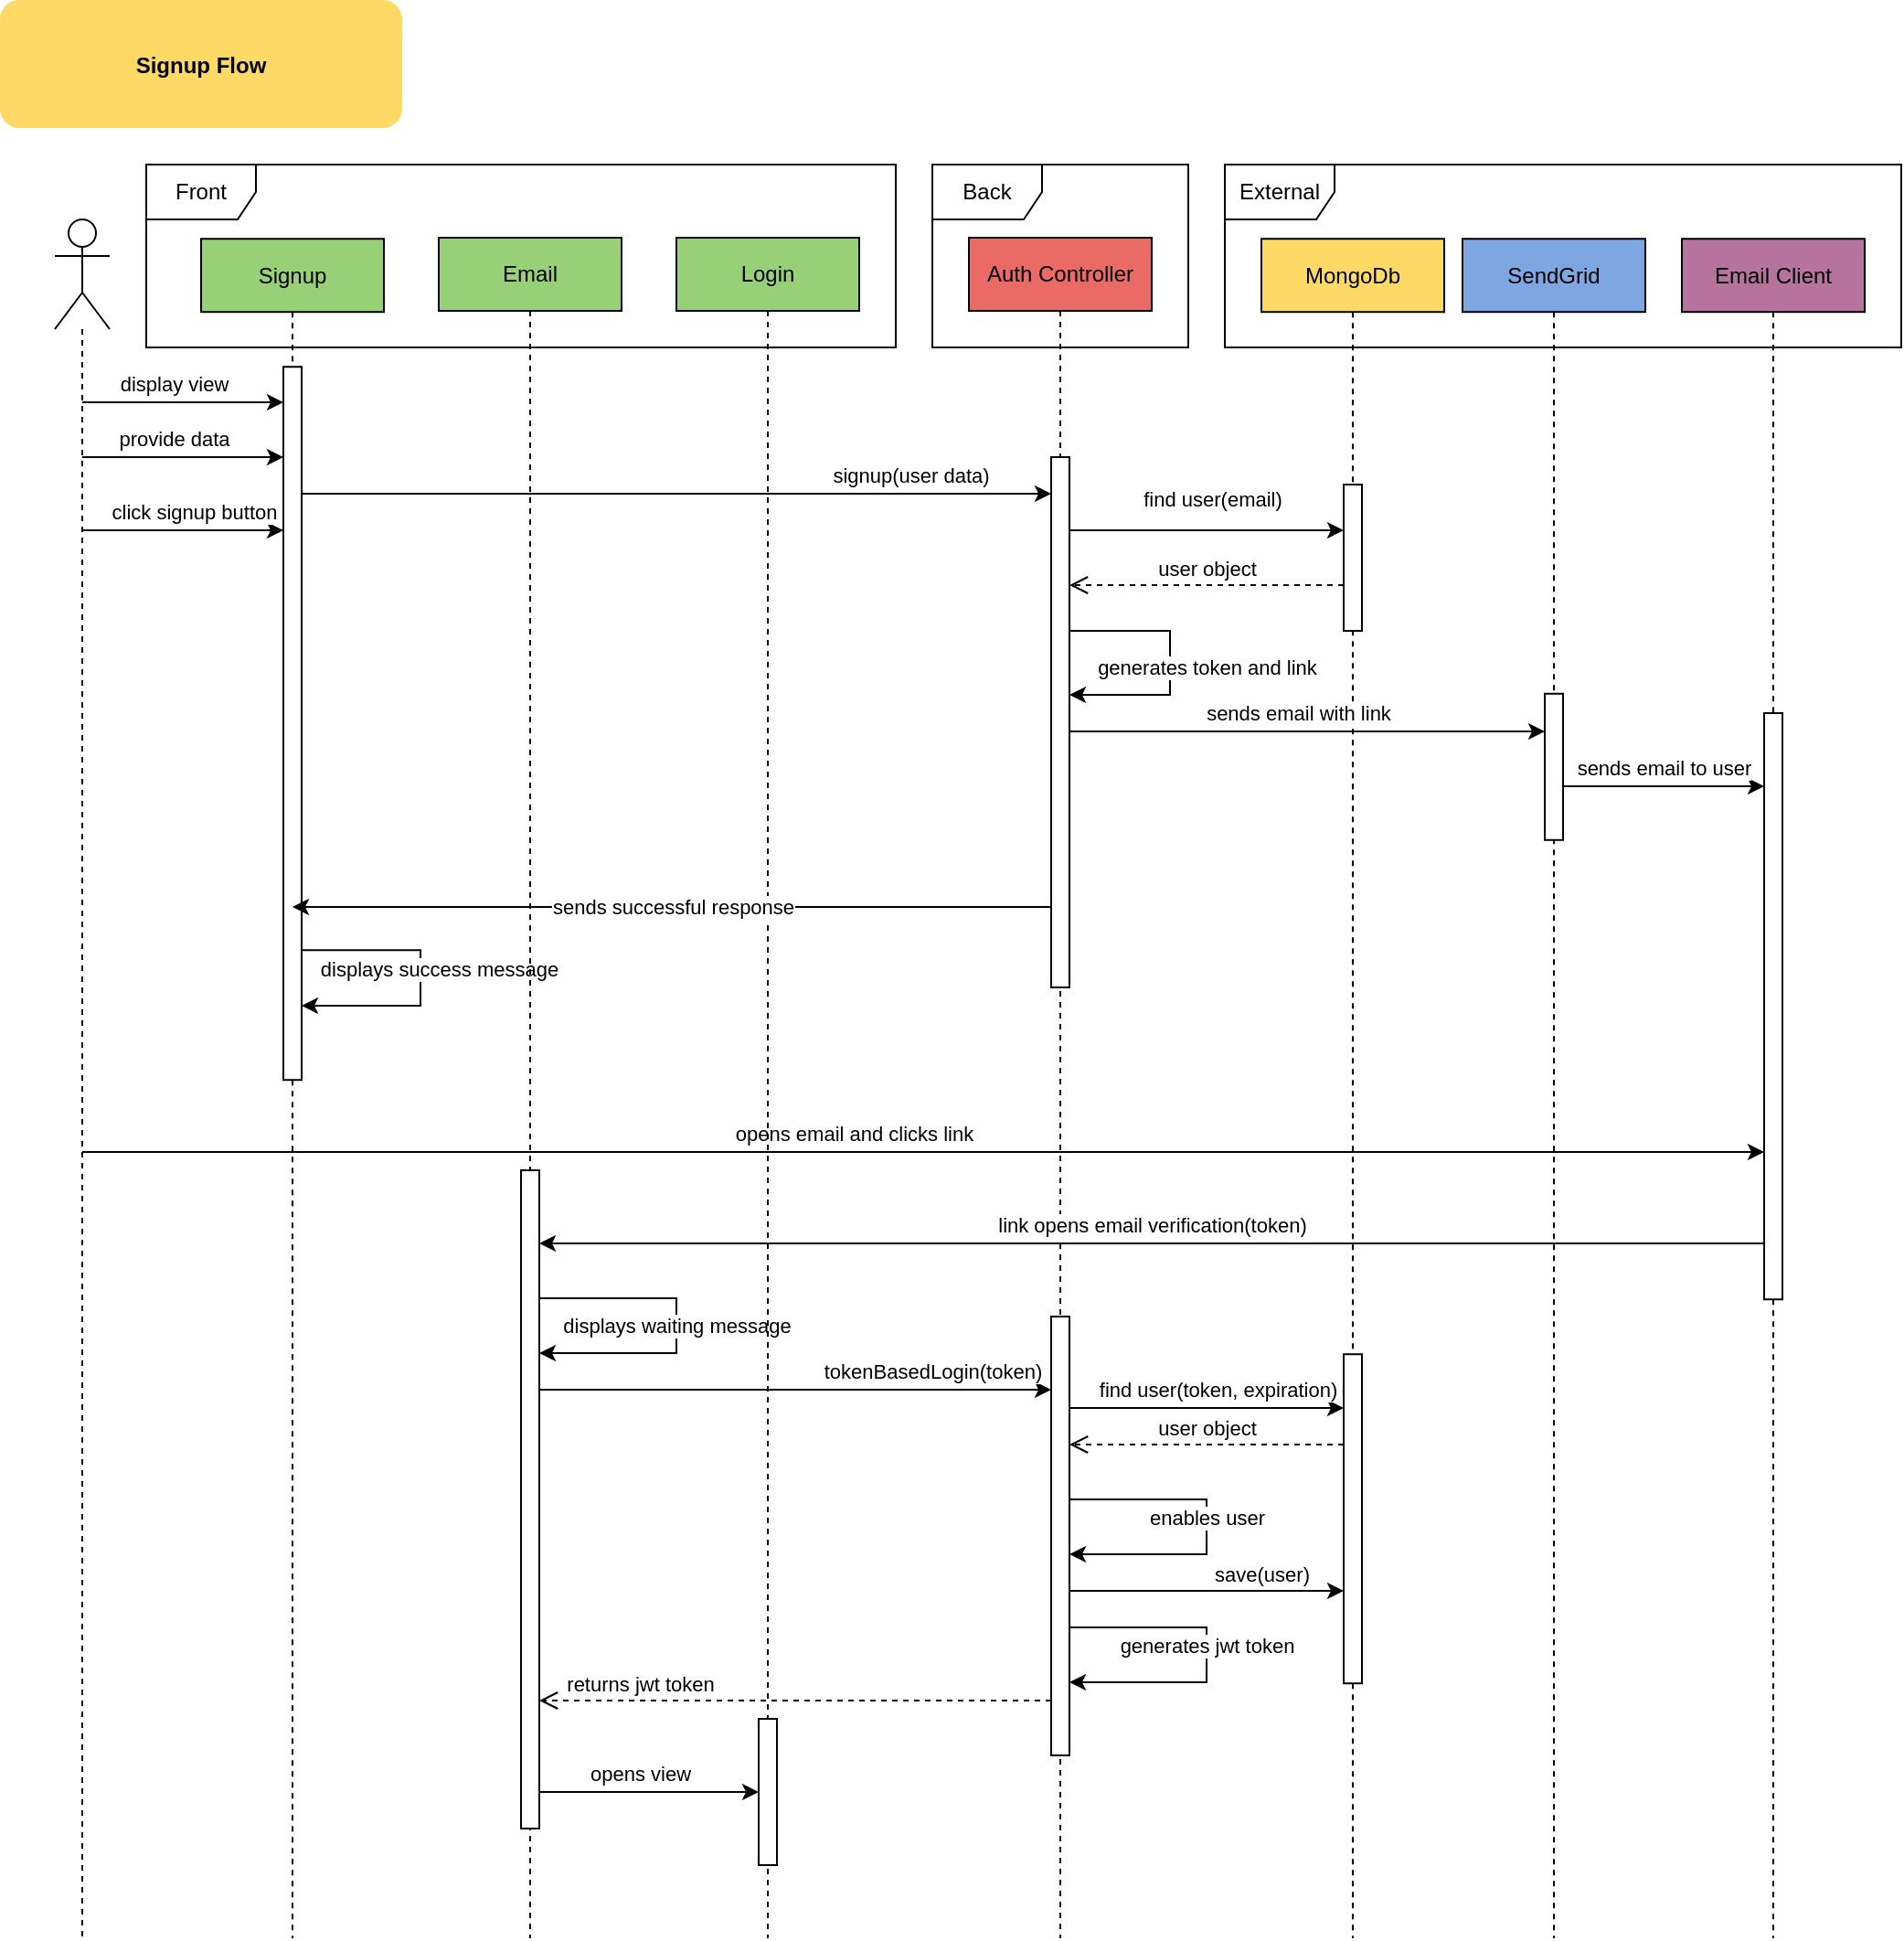 <mxfile version="26.2.13">
  <diagram name="Page-1" id="9361dd3d-8414-5efd-6122-117bd74ce7a7">
    <mxGraphModel dx="3114" dy="1753" grid="1" gridSize="10" guides="1" tooltips="1" connect="1" arrows="1" fold="1" page="0" pageScale="1.5" pageWidth="826" pageHeight="1169" background="none" math="0" shadow="0">
      <root>
        <mxCell id="0" />
        <mxCell id="1" parent="0" />
        <mxCell id="71" value="Signup Flow" style="rounded=1;fontStyle=1;fillColor=#FFD966;strokeColor=none" parent="1" vertex="1">
          <mxGeometry x="-30" y="-70" width="220" height="70" as="geometry" />
        </mxCell>
        <mxCell id="iPKGld3adW59X4iYO5kI-106" value="display view" style="edgeStyle=orthogonalEdgeStyle;rounded=0;orthogonalLoop=1;jettySize=auto;html=1;curved=0;" edge="1" parent="1" source="iPKGld3adW59X4iYO5kI-93" target="iPKGld3adW59X4iYO5kI-103">
          <mxGeometry x="-0.095" y="10" relative="1" as="geometry">
            <Array as="points">
              <mxPoint x="80" y="150" />
              <mxPoint x="80" y="150" />
            </Array>
            <mxPoint as="offset" />
          </mxGeometry>
        </mxCell>
        <mxCell id="iPKGld3adW59X4iYO5kI-107" value="provide data" style="edgeStyle=orthogonalEdgeStyle;rounded=0;orthogonalLoop=1;jettySize=auto;html=1;curved=0;" edge="1" parent="1" source="iPKGld3adW59X4iYO5kI-93" target="iPKGld3adW59X4iYO5kI-103">
          <mxGeometry x="-0.095" y="10" relative="1" as="geometry">
            <Array as="points">
              <mxPoint x="70" y="180" />
              <mxPoint x="70" y="180" />
            </Array>
            <mxPoint as="offset" />
          </mxGeometry>
        </mxCell>
        <mxCell id="iPKGld3adW59X4iYO5kI-109" value="click signup button" style="edgeStyle=orthogonalEdgeStyle;rounded=0;orthogonalLoop=1;jettySize=auto;html=1;curved=0;" edge="1" parent="1" source="iPKGld3adW59X4iYO5kI-93" target="iPKGld3adW59X4iYO5kI-103">
          <mxGeometry x="0.104" y="10" relative="1" as="geometry">
            <Array as="points">
              <mxPoint x="60" y="220" />
              <mxPoint x="60" y="220" />
            </Array>
            <mxPoint as="offset" />
          </mxGeometry>
        </mxCell>
        <mxCell id="iPKGld3adW59X4iYO5kI-131" style="edgeStyle=orthogonalEdgeStyle;rounded=0;orthogonalLoop=1;jettySize=auto;html=1;curved=0;" edge="1" parent="1" source="iPKGld3adW59X4iYO5kI-93" target="iPKGld3adW59X4iYO5kI-115">
          <mxGeometry relative="1" as="geometry">
            <Array as="points">
              <mxPoint x="710" y="560" />
              <mxPoint x="710" y="560" />
            </Array>
          </mxGeometry>
        </mxCell>
        <mxCell id="iPKGld3adW59X4iYO5kI-132" value="opens email and clicks link" style="edgeLabel;html=1;align=center;verticalAlign=middle;resizable=0;points=[];" vertex="1" connectable="0" parent="iPKGld3adW59X4iYO5kI-131">
          <mxGeometry x="-0.083" y="-3" relative="1" as="geometry">
            <mxPoint y="-13" as="offset" />
          </mxGeometry>
        </mxCell>
        <mxCell id="iPKGld3adW59X4iYO5kI-93" value="" style="shape=umlLifeline;perimeter=lifelinePerimeter;whiteSpace=wrap;html=1;container=1;dropTarget=0;collapsible=0;recursiveResize=0;outlineConnect=0;portConstraint=eastwest;newEdgeStyle={&quot;curved&quot;:0,&quot;rounded&quot;:0};participant=umlActor;size=60;" vertex="1" parent="1">
          <mxGeometry y="50" width="30" height="940" as="geometry" />
        </mxCell>
        <mxCell id="iPKGld3adW59X4iYO5kI-95" value="Signup" style="shape=umlLifeline;perimeter=lifelinePerimeter;whiteSpace=wrap;html=1;container=1;dropTarget=0;collapsible=0;recursiveResize=0;outlineConnect=0;portConstraint=eastwest;newEdgeStyle={&quot;curved&quot;:0,&quot;rounded&quot;:0};fillColor=#97D077;shadow=0;" vertex="1" parent="1">
          <mxGeometry x="80" y="60.61" width="100" height="929.39" as="geometry" />
        </mxCell>
        <mxCell id="iPKGld3adW59X4iYO5kI-103" value="" style="html=1;points=[[0,0,0,0,5],[0,1,0,0,-5],[1,0,0,0,5],[1,1,0,0,-5]];perimeter=orthogonalPerimeter;outlineConnect=0;targetShapes=umlLifeline;portConstraint=eastwest;newEdgeStyle={&quot;curved&quot;:0,&quot;rounded&quot;:0};" vertex="1" parent="iPKGld3adW59X4iYO5kI-95">
          <mxGeometry x="45" y="70" width="10" height="390" as="geometry" />
        </mxCell>
        <mxCell id="iPKGld3adW59X4iYO5kI-130" value="displays success message" style="edgeStyle=orthogonalEdgeStyle;rounded=0;orthogonalLoop=1;jettySize=auto;html=1;curved=0;" edge="1" parent="iPKGld3adW59X4iYO5kI-95">
          <mxGeometry x="0.004" y="10" relative="1" as="geometry">
            <mxPoint x="55" y="399.39" as="sourcePoint" />
            <mxPoint x="55" y="419.39" as="targetPoint" />
            <Array as="points">
              <mxPoint x="55" y="389" />
              <mxPoint x="120" y="389" />
              <mxPoint x="120" y="419" />
            </Array>
            <mxPoint as="offset" />
          </mxGeometry>
        </mxCell>
        <mxCell id="iPKGld3adW59X4iYO5kI-96" value="&lt;div&gt;Email&lt;/div&gt;" style="shape=umlLifeline;perimeter=lifelinePerimeter;whiteSpace=wrap;html=1;container=1;dropTarget=0;collapsible=0;recursiveResize=0;outlineConnect=0;portConstraint=eastwest;newEdgeStyle={&quot;curved&quot;:0,&quot;rounded&quot;:0};fillColor=#97D077;" vertex="1" parent="1">
          <mxGeometry x="210" y="60" width="100" height="930" as="geometry" />
        </mxCell>
        <mxCell id="iPKGld3adW59X4iYO5kI-116" value="" style="html=1;points=[[0,0,0,0,5],[0,1,0,0,-5],[1,0,0,0,5],[1,1,0,0,-5]];perimeter=orthogonalPerimeter;outlineConnect=0;targetShapes=umlLifeline;portConstraint=eastwest;newEdgeStyle={&quot;curved&quot;:0,&quot;rounded&quot;:0};" vertex="1" parent="iPKGld3adW59X4iYO5kI-96">
          <mxGeometry x="45" y="510" width="10" height="360" as="geometry" />
        </mxCell>
        <mxCell id="iPKGld3adW59X4iYO5kI-134" value="displays waiting message" style="edgeStyle=orthogonalEdgeStyle;rounded=0;orthogonalLoop=1;jettySize=auto;html=1;curved=0;" edge="1" parent="iPKGld3adW59X4iYO5kI-96" source="iPKGld3adW59X4iYO5kI-116" target="iPKGld3adW59X4iYO5kI-116">
          <mxGeometry relative="1" as="geometry">
            <Array as="points">
              <mxPoint x="130" y="580" />
              <mxPoint x="130" y="610" />
            </Array>
          </mxGeometry>
        </mxCell>
        <mxCell id="iPKGld3adW59X4iYO5kI-97" value="&lt;div&gt;Login&lt;/div&gt;" style="shape=umlLifeline;perimeter=lifelinePerimeter;whiteSpace=wrap;html=1;container=1;dropTarget=0;collapsible=0;recursiveResize=0;outlineConnect=0;portConstraint=eastwest;newEdgeStyle={&quot;curved&quot;:0,&quot;rounded&quot;:0};fillColor=#97D077;" vertex="1" parent="1">
          <mxGeometry x="340" y="60" width="100" height="930" as="geometry" />
        </mxCell>
        <mxCell id="iPKGld3adW59X4iYO5kI-117" value="" style="html=1;points=[[0,0,0,0,5],[0,1,0,0,-5],[1,0,0,0,5],[1,1,0,0,-5]];perimeter=orthogonalPerimeter;outlineConnect=0;targetShapes=umlLifeline;portConstraint=eastwest;newEdgeStyle={&quot;curved&quot;:0,&quot;rounded&quot;:0};" vertex="1" parent="iPKGld3adW59X4iYO5kI-97">
          <mxGeometry x="45" y="810" width="10" height="80" as="geometry" />
        </mxCell>
        <mxCell id="iPKGld3adW59X4iYO5kI-90" value="Front" style="shape=umlFrame;whiteSpace=wrap;html=1;pointerEvents=0;" vertex="1" parent="1">
          <mxGeometry x="50" y="20" width="410" height="100" as="geometry" />
        </mxCell>
        <mxCell id="iPKGld3adW59X4iYO5kI-98" value="&lt;div&gt;Auth Controller&lt;/div&gt;" style="shape=umlLifeline;perimeter=lifelinePerimeter;whiteSpace=wrap;html=1;container=1;dropTarget=0;collapsible=0;recursiveResize=0;outlineConnect=0;portConstraint=eastwest;newEdgeStyle={&quot;curved&quot;:0,&quot;rounded&quot;:0};fillColor=#EA6B66;" vertex="1" parent="1">
          <mxGeometry x="500" y="60" width="100" height="930" as="geometry" />
        </mxCell>
        <mxCell id="iPKGld3adW59X4iYO5kI-112" value="" style="html=1;points=[[0,0,0,0,5],[0,1,0,0,-5],[1,0,0,0,5],[1,1,0,0,-5]];perimeter=orthogonalPerimeter;outlineConnect=0;targetShapes=umlLifeline;portConstraint=eastwest;newEdgeStyle={&quot;curved&quot;:0,&quot;rounded&quot;:0};" vertex="1" parent="iPKGld3adW59X4iYO5kI-98">
          <mxGeometry x="45" y="120" width="10" height="290" as="geometry" />
        </mxCell>
        <mxCell id="iPKGld3adW59X4iYO5kI-125" style="edgeStyle=orthogonalEdgeStyle;rounded=0;orthogonalLoop=1;jettySize=auto;html=1;curved=0;" edge="1" parent="iPKGld3adW59X4iYO5kI-98" source="iPKGld3adW59X4iYO5kI-112" target="iPKGld3adW59X4iYO5kI-112">
          <mxGeometry relative="1" as="geometry">
            <Array as="points">
              <mxPoint x="110" y="215" />
              <mxPoint x="100" y="250" />
            </Array>
          </mxGeometry>
        </mxCell>
        <mxCell id="iPKGld3adW59X4iYO5kI-126" value="generates token and link" style="edgeLabel;html=1;align=center;verticalAlign=middle;resizable=0;points=[];" vertex="1" connectable="0" parent="iPKGld3adW59X4iYO5kI-125">
          <mxGeometry x="0.007" y="-2" relative="1" as="geometry">
            <mxPoint x="22" y="2" as="offset" />
          </mxGeometry>
        </mxCell>
        <mxCell id="iPKGld3adW59X4iYO5kI-135" value="" style="html=1;points=[[0,0,0,0,5],[0,1,0,0,-5],[1,0,0,0,5],[1,1,0,0,-5]];perimeter=orthogonalPerimeter;outlineConnect=0;targetShapes=umlLifeline;portConstraint=eastwest;newEdgeStyle={&quot;curved&quot;:0,&quot;rounded&quot;:0};" vertex="1" parent="iPKGld3adW59X4iYO5kI-98">
          <mxGeometry x="45" y="590" width="10" height="240" as="geometry" />
        </mxCell>
        <mxCell id="iPKGld3adW59X4iYO5kI-99" value="MongoDb" style="shape=umlLifeline;perimeter=lifelinePerimeter;whiteSpace=wrap;html=1;container=1;dropTarget=0;collapsible=0;recursiveResize=0;outlineConnect=0;portConstraint=eastwest;newEdgeStyle={&quot;curved&quot;:0,&quot;rounded&quot;:0};fillColor=#FFD966;" vertex="1" parent="1">
          <mxGeometry x="660" y="60.61" width="100" height="929.39" as="geometry" />
        </mxCell>
        <mxCell id="iPKGld3adW59X4iYO5kI-113" value="" style="html=1;points=[[0,0,0,0,5],[0,1,0,0,-5],[1,0,0,0,5],[1,1,0,0,-5]];perimeter=orthogonalPerimeter;outlineConnect=0;targetShapes=umlLifeline;portConstraint=eastwest;newEdgeStyle={&quot;curved&quot;:0,&quot;rounded&quot;:0};" vertex="1" parent="iPKGld3adW59X4iYO5kI-99">
          <mxGeometry x="45" y="134.39" width="10" height="80" as="geometry" />
        </mxCell>
        <mxCell id="iPKGld3adW59X4iYO5kI-137" value="" style="html=1;points=[[0,0,0,0,5],[0,1,0,0,-5],[1,0,0,0,5],[1,1,0,0,-5]];perimeter=orthogonalPerimeter;outlineConnect=0;targetShapes=umlLifeline;portConstraint=eastwest;newEdgeStyle={&quot;curved&quot;:0,&quot;rounded&quot;:0};" vertex="1" parent="iPKGld3adW59X4iYO5kI-99">
          <mxGeometry x="45" y="610" width="10" height="180" as="geometry" />
        </mxCell>
        <mxCell id="iPKGld3adW59X4iYO5kI-100" value="SendGrid" style="shape=umlLifeline;perimeter=lifelinePerimeter;whiteSpace=wrap;html=1;container=1;dropTarget=0;collapsible=0;recursiveResize=0;outlineConnect=0;portConstraint=eastwest;newEdgeStyle={&quot;curved&quot;:0,&quot;rounded&quot;:0};fillColor=#7EA6E0;" vertex="1" parent="1">
          <mxGeometry x="770" y="60.61" width="100" height="929.39" as="geometry" />
        </mxCell>
        <mxCell id="iPKGld3adW59X4iYO5kI-114" value="" style="html=1;points=[[0,0,0,0,5],[0,1,0,0,-5],[1,0,0,0,5],[1,1,0,0,-5]];perimeter=orthogonalPerimeter;outlineConnect=0;targetShapes=umlLifeline;portConstraint=eastwest;newEdgeStyle={&quot;curved&quot;:0,&quot;rounded&quot;:0};" vertex="1" parent="iPKGld3adW59X4iYO5kI-100">
          <mxGeometry x="45" y="248.78" width="10" height="80" as="geometry" />
        </mxCell>
        <mxCell id="iPKGld3adW59X4iYO5kI-101" value="&lt;div&gt;Email Client&lt;/div&gt;" style="shape=umlLifeline;perimeter=lifelinePerimeter;whiteSpace=wrap;html=1;container=1;dropTarget=0;collapsible=0;recursiveResize=0;outlineConnect=0;portConstraint=eastwest;newEdgeStyle={&quot;curved&quot;:0,&quot;rounded&quot;:0};fillColor=#B5739D;" vertex="1" parent="1">
          <mxGeometry x="890" y="60.61" width="100" height="929.39" as="geometry" />
        </mxCell>
        <mxCell id="iPKGld3adW59X4iYO5kI-115" value="" style="html=1;points=[[0,0,0,0,5],[0,1,0,0,-5],[1,0,0,0,5],[1,1,0,0,-5]];perimeter=orthogonalPerimeter;outlineConnect=0;targetShapes=umlLifeline;portConstraint=eastwest;newEdgeStyle={&quot;curved&quot;:0,&quot;rounded&quot;:0};" vertex="1" parent="iPKGld3adW59X4iYO5kI-101">
          <mxGeometry x="45" y="259.39" width="10" height="320.61" as="geometry" />
        </mxCell>
        <mxCell id="iPKGld3adW59X4iYO5kI-92" value="Back" style="shape=umlFrame;whiteSpace=wrap;html=1;pointerEvents=0;" vertex="1" parent="1">
          <mxGeometry x="480" y="20" width="140" height="100" as="geometry" />
        </mxCell>
        <mxCell id="iPKGld3adW59X4iYO5kI-102" value="External" style="shape=umlFrame;whiteSpace=wrap;html=1;pointerEvents=0;" vertex="1" parent="1">
          <mxGeometry x="640" y="20" width="370" height="100" as="geometry" />
        </mxCell>
        <mxCell id="iPKGld3adW59X4iYO5kI-110" style="edgeStyle=orthogonalEdgeStyle;rounded=0;orthogonalLoop=1;jettySize=auto;html=1;curved=0;" edge="1" parent="1" source="iPKGld3adW59X4iYO5kI-103" target="iPKGld3adW59X4iYO5kI-112">
          <mxGeometry relative="1" as="geometry">
            <Array as="points">
              <mxPoint x="440" y="200" />
              <mxPoint x="440" y="200" />
            </Array>
          </mxGeometry>
        </mxCell>
        <mxCell id="iPKGld3adW59X4iYO5kI-111" value="signup(user data)" style="edgeLabel;html=1;align=center;verticalAlign=middle;resizable=0;points=[];" vertex="1" connectable="0" parent="iPKGld3adW59X4iYO5kI-110">
          <mxGeometry x="-0.312" y="4" relative="1" as="geometry">
            <mxPoint x="192" y="-6" as="offset" />
          </mxGeometry>
        </mxCell>
        <mxCell id="iPKGld3adW59X4iYO5kI-118" value="find user(email)" style="edgeStyle=orthogonalEdgeStyle;rounded=0;orthogonalLoop=1;jettySize=auto;html=1;curved=0;" edge="1" parent="1" source="iPKGld3adW59X4iYO5kI-112" target="iPKGld3adW59X4iYO5kI-113">
          <mxGeometry x="0.037" y="17" relative="1" as="geometry">
            <mxPoint x="560" y="227.19" as="sourcePoint" />
            <mxPoint x="690" y="224" as="targetPoint" />
            <Array as="points">
              <mxPoint x="650" y="220" />
              <mxPoint x="650" y="220" />
            </Array>
            <mxPoint as="offset" />
          </mxGeometry>
        </mxCell>
        <mxCell id="iPKGld3adW59X4iYO5kI-119" value="user object" style="html=1;verticalAlign=bottom;endArrow=open;dashed=1;endSize=8;curved=0;rounded=0;" edge="1" parent="1" source="iPKGld3adW59X4iYO5kI-113" target="iPKGld3adW59X4iYO5kI-112">
          <mxGeometry relative="1" as="geometry">
            <Array as="points">
              <mxPoint x="660" y="250" />
              <mxPoint x="660" y="250" />
            </Array>
          </mxGeometry>
        </mxCell>
        <mxCell id="iPKGld3adW59X4iYO5kI-127" value="sends email with link" style="edgeStyle=orthogonalEdgeStyle;rounded=0;orthogonalLoop=1;jettySize=auto;html=1;curved=0;" edge="1" parent="1" source="iPKGld3adW59X4iYO5kI-112" target="iPKGld3adW59X4iYO5kI-114">
          <mxGeometry x="-0.038" y="10" relative="1" as="geometry">
            <Array as="points">
              <mxPoint x="760" y="330" />
              <mxPoint x="760" y="330" />
            </Array>
            <mxPoint as="offset" />
          </mxGeometry>
        </mxCell>
        <mxCell id="iPKGld3adW59X4iYO5kI-128" value="sends email to user" style="edgeStyle=orthogonalEdgeStyle;rounded=0;orthogonalLoop=1;jettySize=auto;html=1;curved=0;" edge="1" parent="1" source="iPKGld3adW59X4iYO5kI-114" target="iPKGld3adW59X4iYO5kI-115">
          <mxGeometry y="10" relative="1" as="geometry">
            <Array as="points">
              <mxPoint x="850" y="360" />
              <mxPoint x="850" y="360" />
            </Array>
            <mxPoint as="offset" />
          </mxGeometry>
        </mxCell>
        <mxCell id="iPKGld3adW59X4iYO5kI-129" value="sends successful response" style="edgeStyle=orthogonalEdgeStyle;rounded=0;orthogonalLoop=1;jettySize=auto;html=1;curved=0;" edge="1" parent="1" source="iPKGld3adW59X4iYO5kI-112" target="iPKGld3adW59X4iYO5kI-95">
          <mxGeometry relative="1" as="geometry">
            <Array as="points">
              <mxPoint x="450" y="426" />
              <mxPoint x="450" y="426" />
            </Array>
          </mxGeometry>
        </mxCell>
        <mxCell id="iPKGld3adW59X4iYO5kI-133" value="link opens email verification(token)" style="edgeStyle=orthogonalEdgeStyle;rounded=0;orthogonalLoop=1;jettySize=auto;html=1;curved=0;" edge="1" parent="1" source="iPKGld3adW59X4iYO5kI-115" target="iPKGld3adW59X4iYO5kI-116">
          <mxGeometry y="-10" relative="1" as="geometry">
            <Array as="points">
              <mxPoint x="750" y="610" />
              <mxPoint x="750" y="610" />
            </Array>
            <mxPoint as="offset" />
          </mxGeometry>
        </mxCell>
        <mxCell id="iPKGld3adW59X4iYO5kI-136" value="tokenBasedLogin(token)" style="edgeStyle=orthogonalEdgeStyle;rounded=0;orthogonalLoop=1;jettySize=auto;html=1;curved=0;" edge="1" parent="1" source="iPKGld3adW59X4iYO5kI-116" target="iPKGld3adW59X4iYO5kI-135">
          <mxGeometry x="0.536" y="10" relative="1" as="geometry">
            <Array as="points">
              <mxPoint x="480" y="690" />
              <mxPoint x="480" y="690" />
            </Array>
            <mxPoint as="offset" />
          </mxGeometry>
        </mxCell>
        <mxCell id="iPKGld3adW59X4iYO5kI-138" value="find user(token, expiration)" style="edgeStyle=orthogonalEdgeStyle;rounded=0;orthogonalLoop=1;jettySize=auto;html=1;curved=0;" edge="1" parent="1" source="iPKGld3adW59X4iYO5kI-135" target="iPKGld3adW59X4iYO5kI-137">
          <mxGeometry x="0.071" y="10" relative="1" as="geometry">
            <Array as="points">
              <mxPoint x="660" y="700" />
              <mxPoint x="660" y="700" />
            </Array>
            <mxPoint as="offset" />
          </mxGeometry>
        </mxCell>
        <mxCell id="iPKGld3adW59X4iYO5kI-139" value="user object" style="html=1;verticalAlign=bottom;endArrow=open;dashed=1;endSize=8;curved=0;rounded=0;" edge="1" parent="1" source="iPKGld3adW59X4iYO5kI-137" target="iPKGld3adW59X4iYO5kI-135">
          <mxGeometry relative="1" as="geometry">
            <Array as="points">
              <mxPoint x="670" y="720" />
              <mxPoint x="670" y="720" />
            </Array>
          </mxGeometry>
        </mxCell>
        <mxCell id="iPKGld3adW59X4iYO5kI-141" value="enables user" style="edgeStyle=orthogonalEdgeStyle;rounded=0;orthogonalLoop=1;jettySize=auto;html=1;curved=0;" edge="1" parent="1">
          <mxGeometry x="-0.0" relative="1" as="geometry">
            <mxPoint x="555" y="760" as="sourcePoint" />
            <mxPoint x="555" y="780" as="targetPoint" />
            <Array as="points">
              <mxPoint x="555" y="750" />
              <mxPoint x="630" y="750" />
              <mxPoint x="630" y="780" />
            </Array>
            <mxPoint as="offset" />
          </mxGeometry>
        </mxCell>
        <mxCell id="iPKGld3adW59X4iYO5kI-142" style="edgeStyle=orthogonalEdgeStyle;rounded=0;orthogonalLoop=1;jettySize=auto;html=1;curved=0;" edge="1" parent="1" source="iPKGld3adW59X4iYO5kI-135" target="iPKGld3adW59X4iYO5kI-137">
          <mxGeometry relative="1" as="geometry">
            <Array as="points">
              <mxPoint x="660" y="800" />
              <mxPoint x="660" y="800" />
            </Array>
          </mxGeometry>
        </mxCell>
        <mxCell id="iPKGld3adW59X4iYO5kI-143" value="save(user)" style="edgeLabel;html=1;align=center;verticalAlign=middle;resizable=0;points=[];" vertex="1" connectable="0" parent="iPKGld3adW59X4iYO5kI-142">
          <mxGeometry x="0.388" y="-2" relative="1" as="geometry">
            <mxPoint x="1" y="-11" as="offset" />
          </mxGeometry>
        </mxCell>
        <mxCell id="iPKGld3adW59X4iYO5kI-145" value="generates jwt token" style="edgeStyle=orthogonalEdgeStyle;rounded=0;orthogonalLoop=1;jettySize=auto;html=1;curved=0;" edge="1" parent="1">
          <mxGeometry relative="1" as="geometry">
            <mxPoint x="555" y="830" as="sourcePoint" />
            <mxPoint x="555" y="850" as="targetPoint" />
            <Array as="points">
              <mxPoint x="555" y="820" />
              <mxPoint x="630" y="820" />
              <mxPoint x="630" y="850" />
            </Array>
          </mxGeometry>
        </mxCell>
        <mxCell id="iPKGld3adW59X4iYO5kI-147" value="returns jwt token" style="html=1;verticalAlign=bottom;endArrow=open;dashed=1;endSize=8;curved=0;rounded=0;" edge="1" parent="1" source="iPKGld3adW59X4iYO5kI-135" target="iPKGld3adW59X4iYO5kI-116">
          <mxGeometry x="0.607" relative="1" as="geometry">
            <Array as="points">
              <mxPoint x="470" y="860" />
              <mxPoint x="470" y="860" />
            </Array>
            <mxPoint as="offset" />
          </mxGeometry>
        </mxCell>
        <mxCell id="iPKGld3adW59X4iYO5kI-148" value="opens view" style="edgeStyle=orthogonalEdgeStyle;rounded=0;orthogonalLoop=1;jettySize=auto;html=1;curved=0;" edge="1" parent="1" source="iPKGld3adW59X4iYO5kI-116" target="iPKGld3adW59X4iYO5kI-117">
          <mxGeometry x="-0.083" y="10" relative="1" as="geometry">
            <Array as="points">
              <mxPoint x="300" y="910" />
              <mxPoint x="300" y="910" />
            </Array>
            <mxPoint as="offset" />
          </mxGeometry>
        </mxCell>
      </root>
    </mxGraphModel>
  </diagram>
</mxfile>
